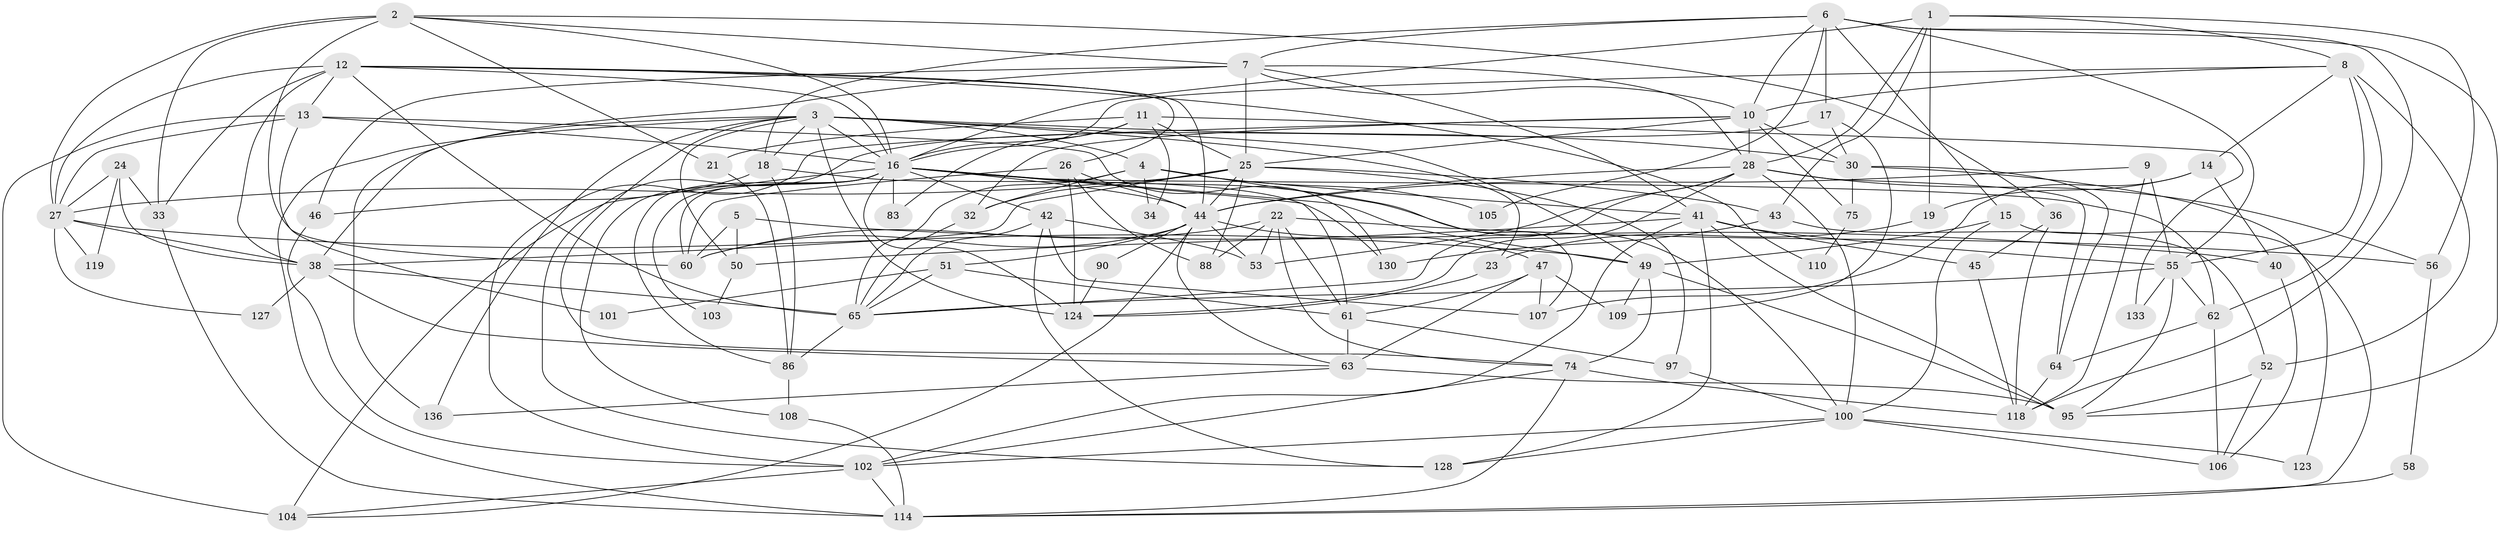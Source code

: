 // original degree distribution, {6: 0.1357142857142857, 4: 0.2714285714285714, 7: 0.03571428571428571, 2: 0.1357142857142857, 5: 0.15714285714285714, 3: 0.2642857142857143}
// Generated by graph-tools (version 1.1) at 2025/18/03/04/25 18:18:35]
// undirected, 84 vertices, 217 edges
graph export_dot {
graph [start="1"]
  node [color=gray90,style=filled];
  1;
  2 [super="+140+87"];
  3 [super="+92+98+76"];
  4;
  5 [super="+121"];
  6 [super="+37"];
  7 [super="+70"];
  8 [super="+29+113"];
  9;
  10 [super="+94"];
  11;
  12 [super="+132+57+20"];
  13 [super="+78"];
  14 [super="+112"];
  15;
  16 [super="+54+69+31+48"];
  17;
  18 [super="+73"];
  19 [super="+93"];
  21;
  22 [super="+35+72"];
  23;
  24;
  25 [super="+80"];
  26 [super="+39"];
  27 [super="+77"];
  28 [super="+89"];
  30;
  32 [super="+79"];
  33;
  34;
  36;
  38 [super="+84+120"];
  40;
  41 [super="+126+91"];
  42;
  43;
  44 [super="+68+59"];
  45;
  46;
  47;
  49 [super="+82"];
  50;
  51;
  52;
  53;
  55 [super="+137+85"];
  56;
  58;
  60 [super="+67"];
  61;
  62;
  63 [super="+129"];
  64;
  65 [super="+81"];
  74 [super="+117"];
  75;
  83;
  86 [super="+99"];
  88;
  90;
  95 [super="+131"];
  97;
  100 [super="+111"];
  101;
  102 [super="+115"];
  103;
  104;
  105;
  106;
  107;
  108;
  109;
  110;
  114 [super="+125"];
  118 [super="+122"];
  119;
  123;
  124;
  127;
  128;
  130;
  133;
  136;
  1 -- 8;
  1 -- 19;
  1 -- 28;
  1 -- 43;
  1 -- 56;
  1 -- 16;
  2 -- 21;
  2 -- 27;
  2 -- 36;
  2 -- 60;
  2 -- 16;
  2 -- 33;
  2 -- 7;
  3 -- 18;
  3 -- 50;
  3 -- 114;
  3 -- 4;
  3 -- 38;
  3 -- 23;
  3 -- 136;
  3 -- 124;
  3 -- 30;
  3 -- 74;
  3 -- 16;
  3 -- 49;
  4 -- 34;
  4 -- 41;
  4 -- 105;
  4 -- 107;
  4 -- 32;
  4 -- 65;
  5 -- 60;
  5 -- 40;
  5 -- 50;
  6 -- 7;
  6 -- 10;
  6 -- 15;
  6 -- 18;
  6 -- 55;
  6 -- 17;
  6 -- 105;
  6 -- 95;
  6 -- 118;
  7 -- 46;
  7 -- 136;
  7 -- 25;
  7 -- 28;
  7 -- 10;
  7 -- 41;
  8 -- 62;
  8 -- 16;
  8 -- 52;
  8 -- 55;
  8 -- 10;
  8 -- 14;
  9 -- 118;
  9 -- 44;
  9 -- 55;
  10 -- 28;
  10 -- 32;
  10 -- 102;
  10 -- 25;
  10 -- 75;
  10 -- 30;
  11 -- 21;
  11 -- 34;
  11 -- 83;
  11 -- 133;
  11 -- 25;
  11 -- 16;
  12 -- 26;
  12 -- 38;
  12 -- 27;
  12 -- 33;
  12 -- 13;
  12 -- 110;
  12 -- 16;
  12 -- 65;
  12 -- 44;
  13 -- 27;
  13 -- 16;
  13 -- 130;
  13 -- 101;
  13 -- 104;
  14 -- 19;
  14 -- 40;
  14 -- 107;
  15 -- 49;
  15 -- 114;
  15 -- 100;
  16 -- 100;
  16 -- 61;
  16 -- 42;
  16 -- 62;
  16 -- 108;
  16 -- 124;
  16 -- 83;
  16 -- 60;
  16 -- 86;
  16 -- 103;
  16 -- 104;
  16 -- 49;
  16 -- 44;
  17 -- 109;
  17 -- 128;
  17 -- 30;
  18 -- 46;
  18 -- 86;
  18 -- 130;
  19 -- 23;
  21 -- 86;
  22 -- 53 [weight=2];
  22 -- 56;
  22 -- 74;
  22 -- 88;
  22 -- 60;
  22 -- 61;
  23 -- 124;
  24 -- 27;
  24 -- 33;
  24 -- 119;
  24 -- 38;
  25 -- 38;
  25 -- 32 [weight=2];
  25 -- 97;
  25 -- 27;
  25 -- 43;
  25 -- 88;
  25 -- 44;
  26 -- 60;
  26 -- 124;
  26 -- 88;
  26 -- 44;
  27 -- 49;
  27 -- 127;
  27 -- 119;
  27 -- 38;
  28 -- 64;
  28 -- 124;
  28 -- 53;
  28 -- 56;
  28 -- 100;
  28 -- 65;
  28 -- 44;
  30 -- 64;
  30 -- 75;
  30 -- 123;
  32 -- 65;
  33 -- 114;
  36 -- 45;
  36 -- 118;
  38 -- 127;
  38 -- 63;
  38 -- 65;
  40 -- 106;
  41 -- 95;
  41 -- 128;
  41 -- 55;
  41 -- 102;
  41 -- 50;
  41 -- 45;
  42 -- 107;
  42 -- 65;
  42 -- 53;
  42 -- 128;
  43 -- 52;
  43 -- 130;
  44 -- 60;
  44 -- 53;
  44 -- 47;
  44 -- 104;
  44 -- 51;
  44 -- 90;
  44 -- 63;
  45 -- 118;
  46 -- 102;
  47 -- 61;
  47 -- 107;
  47 -- 109;
  47 -- 63;
  49 -- 109;
  49 -- 95;
  49 -- 74;
  50 -- 103;
  51 -- 61;
  51 -- 101;
  51 -- 65;
  52 -- 106;
  52 -- 95;
  55 -- 65;
  55 -- 133;
  55 -- 95;
  55 -- 62;
  56 -- 58;
  58 -- 114;
  61 -- 97;
  61 -- 63;
  62 -- 64;
  62 -- 106;
  63 -- 136;
  63 -- 95 [weight=2];
  64 -- 118;
  65 -- 86;
  74 -- 114;
  74 -- 102;
  74 -- 118;
  75 -- 110;
  86 -- 108;
  90 -- 124;
  97 -- 100;
  100 -- 128;
  100 -- 123;
  100 -- 102;
  100 -- 106;
  102 -- 114;
  102 -- 104;
  108 -- 114;
}
